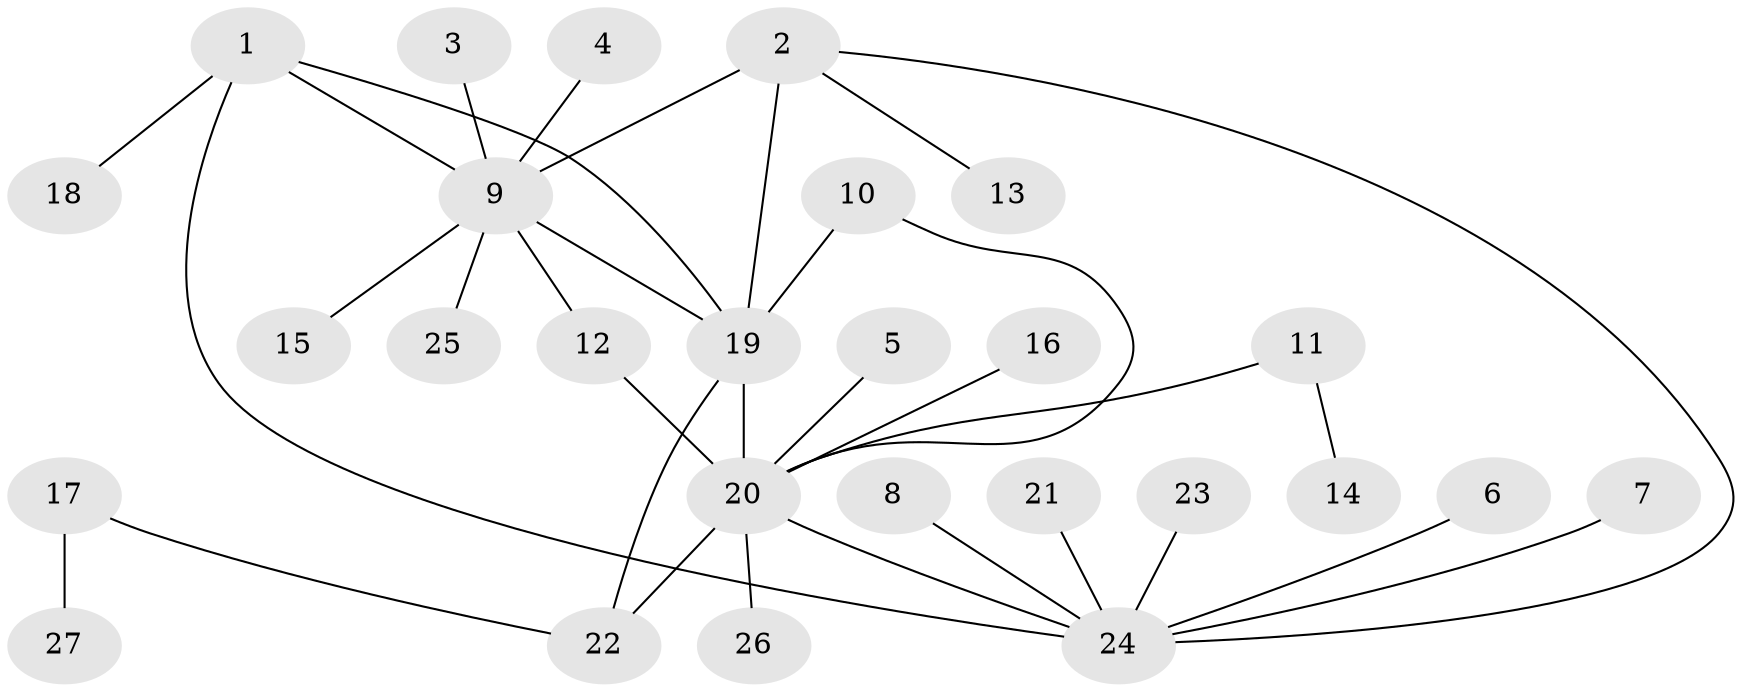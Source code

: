 // original degree distribution, {6: 0.018867924528301886, 5: 0.018867924528301886, 4: 0.07547169811320754, 3: 0.09433962264150944, 10: 0.03773584905660377, 11: 0.018867924528301886, 2: 0.1509433962264151, 1: 0.5849056603773585}
// Generated by graph-tools (version 1.1) at 2025/02/03/09/25 03:02:40]
// undirected, 27 vertices, 33 edges
graph export_dot {
graph [start="1"]
  node [color=gray90,style=filled];
  1;
  2;
  3;
  4;
  5;
  6;
  7;
  8;
  9;
  10;
  11;
  12;
  13;
  14;
  15;
  16;
  17;
  18;
  19;
  20;
  21;
  22;
  23;
  24;
  25;
  26;
  27;
  1 -- 9 [weight=1.0];
  1 -- 18 [weight=1.0];
  1 -- 19 [weight=1.0];
  1 -- 24 [weight=1.0];
  2 -- 9 [weight=1.0];
  2 -- 13 [weight=1.0];
  2 -- 19 [weight=1.0];
  2 -- 24 [weight=1.0];
  3 -- 9 [weight=1.0];
  4 -- 9 [weight=1.0];
  5 -- 20 [weight=1.0];
  6 -- 24 [weight=1.0];
  7 -- 24 [weight=1.0];
  8 -- 24 [weight=1.0];
  9 -- 12 [weight=1.0];
  9 -- 15 [weight=1.0];
  9 -- 19 [weight=1.0];
  9 -- 25 [weight=1.0];
  10 -- 19 [weight=1.0];
  10 -- 20 [weight=1.0];
  11 -- 14 [weight=1.0];
  11 -- 20 [weight=1.0];
  12 -- 20 [weight=1.0];
  16 -- 20 [weight=1.0];
  17 -- 22 [weight=1.0];
  17 -- 27 [weight=1.0];
  19 -- 20 [weight=1.0];
  19 -- 22 [weight=1.0];
  20 -- 22 [weight=1.0];
  20 -- 24 [weight=1.0];
  20 -- 26 [weight=1.0];
  21 -- 24 [weight=1.0];
  23 -- 24 [weight=1.0];
}
